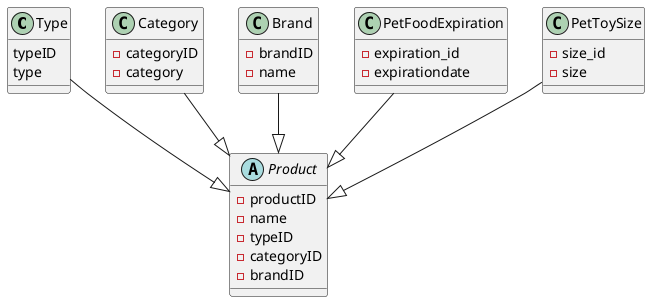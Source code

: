 
@startuml
Type --|> Product
Category --|> Product
Brand --|> Product
PetFoodExpiration --|> Product
PetToySize --|> Product

abstract class Product {
  -productID
  -name
  -typeID
  -categoryID
  -brandID
}

class Type {
  typeID
  type
}

class Category {
  -categoryID
  -category
}

class Brand {
  -brandID
  -name
}

class PetFoodExpiration {
  -expiration_id
  -expirationdate
}

class PetToySize {
  -size_id
  -size
}

@enduml